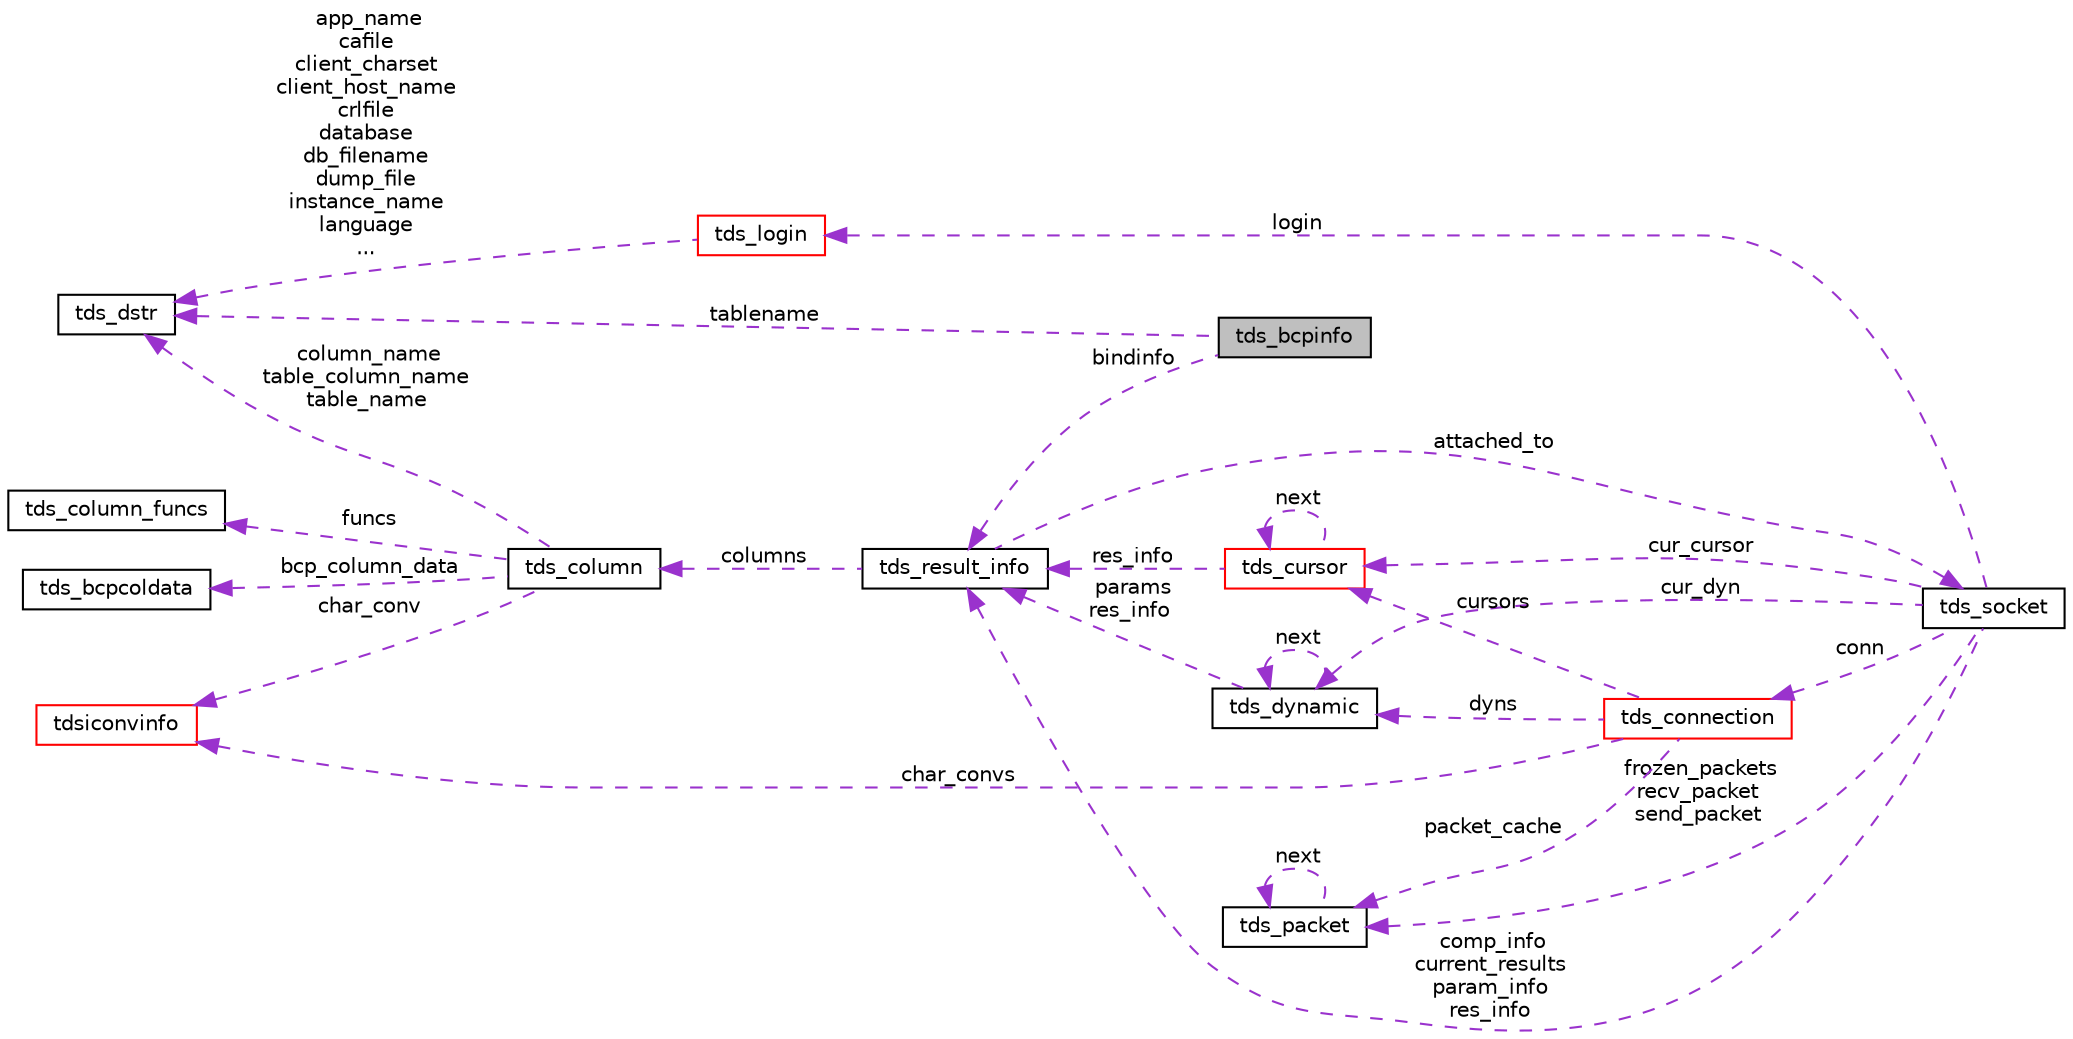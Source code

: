 digraph "tds_bcpinfo"
{
 // LATEX_PDF_SIZE
  edge [fontname="Helvetica",fontsize="10",labelfontname="Helvetica",labelfontsize="10"];
  node [fontname="Helvetica",fontsize="10",shape=record];
  rankdir="LR";
  Node1 [label="tds_bcpinfo",height=0.2,width=0.4,color="black", fillcolor="grey75", style="filled", fontcolor="black",tooltip=" "];
  Node2 -> Node1 [dir="back",color="darkorchid3",fontsize="10",style="dashed",label=" bindinfo" ,fontname="Helvetica"];
  Node2 [label="tds_result_info",height=0.2,width=0.4,color="black", fillcolor="white", style="filled",URL="$a01183.html",tooltip="Hold information for any results."];
  Node3 -> Node2 [dir="back",color="darkorchid3",fontsize="10",style="dashed",label=" attached_to" ,fontname="Helvetica"];
  Node3 [label="tds_socket",height=0.2,width=0.4,color="black", fillcolor="white", style="filled",URL="$a01235.html",tooltip="Information for a server connection."];
  Node4 -> Node3 [dir="back",color="darkorchid3",fontsize="10",style="dashed",label=" login" ,fontname="Helvetica"];
  Node4 [label="tds_login",height=0.2,width=0.4,color="red", fillcolor="white", style="filled",URL="$a01143.html",tooltip=" "];
  Node7 -> Node4 [dir="back",color="darkorchid3",fontsize="10",style="dashed",label=" app_name\ncafile\nclient_charset\nclient_host_name\ncrlfile\ndatabase\ndb_filename\ndump_file\ninstance_name\nlanguage\n..." ,fontname="Helvetica"];
  Node7 [label="tds_dstr",height=0.2,width=0.4,color="black", fillcolor="white", style="filled",URL="$a01283.html",tooltip="Structure to hold a string."];
  Node8 -> Node3 [dir="back",color="darkorchid3",fontsize="10",style="dashed",label=" frozen_packets\nrecv_packet\nsend_packet" ,fontname="Helvetica"];
  Node8 [label="tds_packet",height=0.2,width=0.4,color="black", fillcolor="white", style="filled",URL="$a01223.html",tooltip=" "];
  Node8 -> Node8 [dir="back",color="darkorchid3",fontsize="10",style="dashed",label=" next" ,fontname="Helvetica"];
  Node9 -> Node3 [dir="back",color="darkorchid3",fontsize="10",style="dashed",label=" cur_dyn" ,fontname="Helvetica"];
  Node9 [label="tds_dynamic",height=0.2,width=0.4,color="black", fillcolor="white", style="filled",URL="$a01207.html",tooltip="Holds information for a dynamic (also called prepared) query."];
  Node9 -> Node9 [dir="back",color="darkorchid3",fontsize="10",style="dashed",label=" next" ,fontname="Helvetica"];
  Node2 -> Node9 [dir="back",color="darkorchid3",fontsize="10",style="dashed",label=" params\nres_info" ,fontname="Helvetica"];
  Node2 -> Node3 [dir="back",color="darkorchid3",fontsize="10",style="dashed",label=" comp_info\ncurrent_results\nparam_info\nres_info" ,fontname="Helvetica"];
  Node10 -> Node3 [dir="back",color="darkorchid3",fontsize="10",style="dashed",label=" cur_cursor" ,fontname="Helvetica"];
  Node10 [label="tds_cursor",height=0.2,width=0.4,color="red", fillcolor="white", style="filled",URL="$a01199.html",tooltip="Holds informations about a cursor."];
  Node2 -> Node10 [dir="back",color="darkorchid3",fontsize="10",style="dashed",label=" res_info" ,fontname="Helvetica"];
  Node10 -> Node10 [dir="back",color="darkorchid3",fontsize="10",style="dashed",label=" next" ,fontname="Helvetica"];
  Node12 -> Node3 [dir="back",color="darkorchid3",fontsize="10",style="dashed",label=" conn" ,fontname="Helvetica"];
  Node12 [label="tds_connection",height=0.2,width=0.4,color="red", fillcolor="white", style="filled",URL="$a01231.html",tooltip=" "];
  Node8 -> Node12 [dir="back",color="darkorchid3",fontsize="10",style="dashed",label=" packet_cache" ,fontname="Helvetica"];
  Node9 -> Node12 [dir="back",color="darkorchid3",fontsize="10",style="dashed",label=" dyns" ,fontname="Helvetica"];
  Node18 -> Node12 [dir="back",color="darkorchid3",fontsize="10",style="dashed",label=" char_convs" ,fontname="Helvetica"];
  Node18 [label="tdsiconvinfo",height=0.2,width=0.4,color="red", fillcolor="white", style="filled",URL="$a00983.html",tooltip=" "];
  Node10 -> Node12 [dir="back",color="darkorchid3",fontsize="10",style="dashed",label=" cursors" ,fontname="Helvetica"];
  Node22 -> Node2 [dir="back",color="darkorchid3",fontsize="10",style="dashed",label=" columns" ,fontname="Helvetica"];
  Node22 [label="tds_column",height=0.2,width=0.4,color="black", fillcolor="white", style="filled",URL="$a01175.html",tooltip="Metadata about columns in regular and compute rows."];
  Node18 -> Node22 [dir="back",color="darkorchid3",fontsize="10",style="dashed",label=" char_conv" ,fontname="Helvetica"];
  Node7 -> Node22 [dir="back",color="darkorchid3",fontsize="10",style="dashed",label=" column_name\ntable_column_name\ntable_name" ,fontname="Helvetica"];
  Node23 -> Node22 [dir="back",color="darkorchid3",fontsize="10",style="dashed",label=" funcs" ,fontname="Helvetica"];
  Node23 [label="tds_column_funcs",height=0.2,width=0.4,color="black", fillcolor="white", style="filled",URL="$a01171.html",tooltip=" "];
  Node24 -> Node22 [dir="back",color="darkorchid3",fontsize="10",style="dashed",label=" bcp_column_data" ,fontname="Helvetica"];
  Node24 [label="tds_bcpcoldata",height=0.2,width=0.4,color="black", fillcolor="white", style="filled",URL="$a01167.html",tooltip=" "];
  Node7 -> Node1 [dir="back",color="darkorchid3",fontsize="10",style="dashed",label=" tablename" ,fontname="Helvetica"];
}
